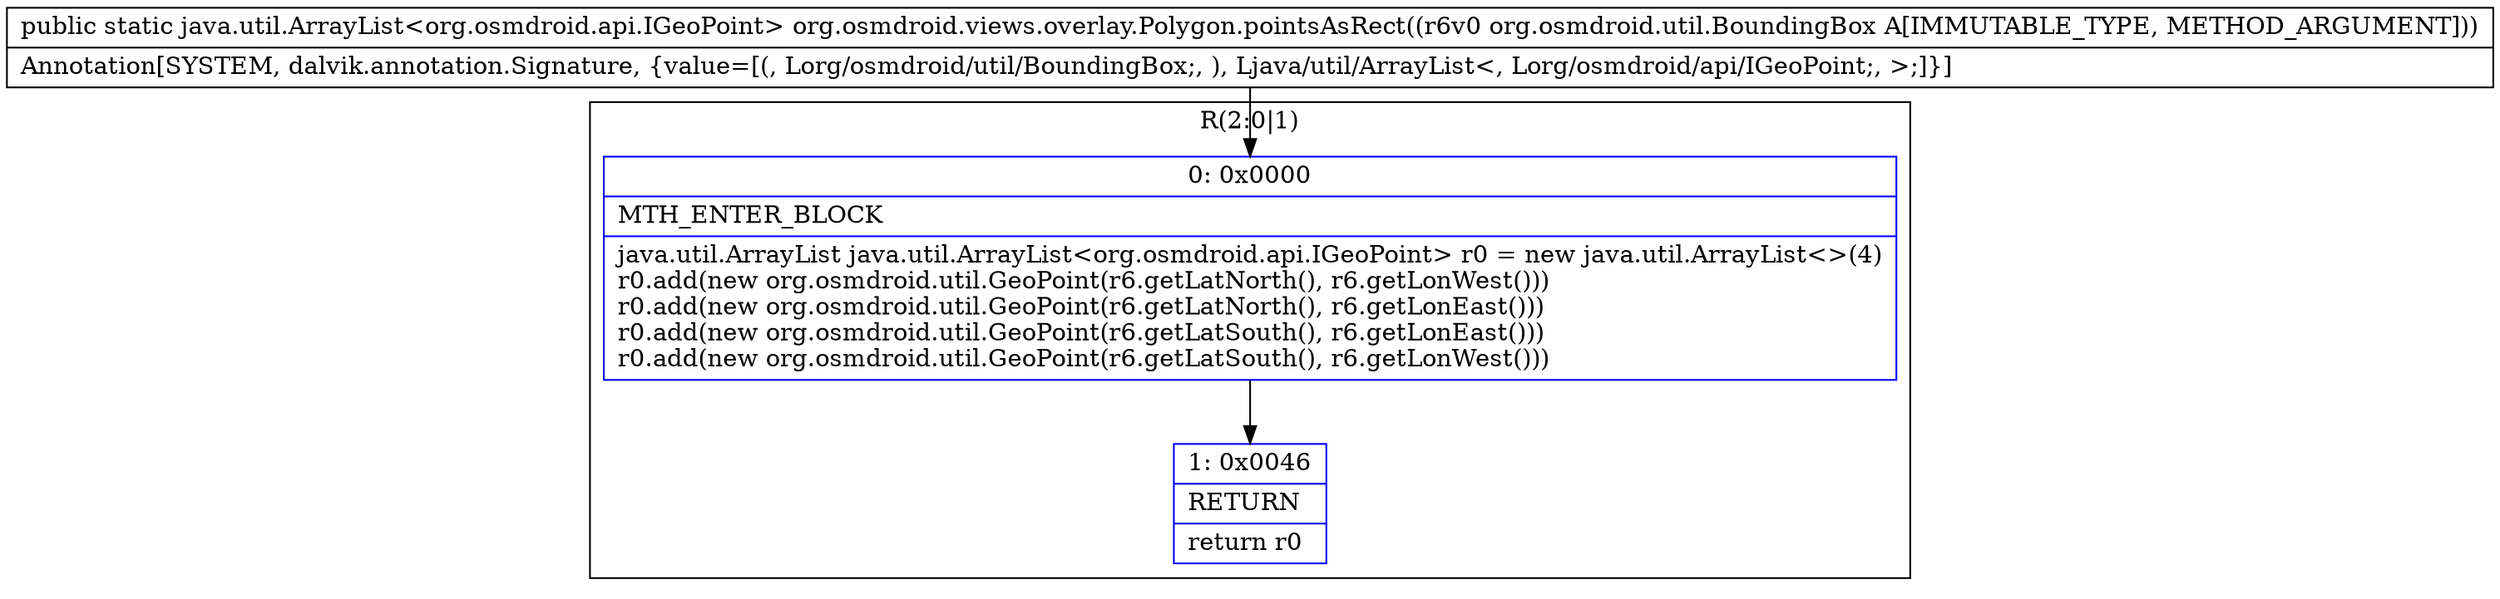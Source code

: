 digraph "CFG fororg.osmdroid.views.overlay.Polygon.pointsAsRect(Lorg\/osmdroid\/util\/BoundingBox;)Ljava\/util\/ArrayList;" {
subgraph cluster_Region_2077270500 {
label = "R(2:0|1)";
node [shape=record,color=blue];
Node_0 [shape=record,label="{0\:\ 0x0000|MTH_ENTER_BLOCK\l|java.util.ArrayList java.util.ArrayList\<org.osmdroid.api.IGeoPoint\> r0 = new java.util.ArrayList\<\>(4)\lr0.add(new org.osmdroid.util.GeoPoint(r6.getLatNorth(), r6.getLonWest()))\lr0.add(new org.osmdroid.util.GeoPoint(r6.getLatNorth(), r6.getLonEast()))\lr0.add(new org.osmdroid.util.GeoPoint(r6.getLatSouth(), r6.getLonEast()))\lr0.add(new org.osmdroid.util.GeoPoint(r6.getLatSouth(), r6.getLonWest()))\l}"];
Node_1 [shape=record,label="{1\:\ 0x0046|RETURN\l|return r0\l}"];
}
MethodNode[shape=record,label="{public static java.util.ArrayList\<org.osmdroid.api.IGeoPoint\> org.osmdroid.views.overlay.Polygon.pointsAsRect((r6v0 org.osmdroid.util.BoundingBox A[IMMUTABLE_TYPE, METHOD_ARGUMENT]))  | Annotation[SYSTEM, dalvik.annotation.Signature, \{value=[(, Lorg\/osmdroid\/util\/BoundingBox;, ), Ljava\/util\/ArrayList\<, Lorg\/osmdroid\/api\/IGeoPoint;, \>;]\}]\l}"];
MethodNode -> Node_0;
Node_0 -> Node_1;
}

